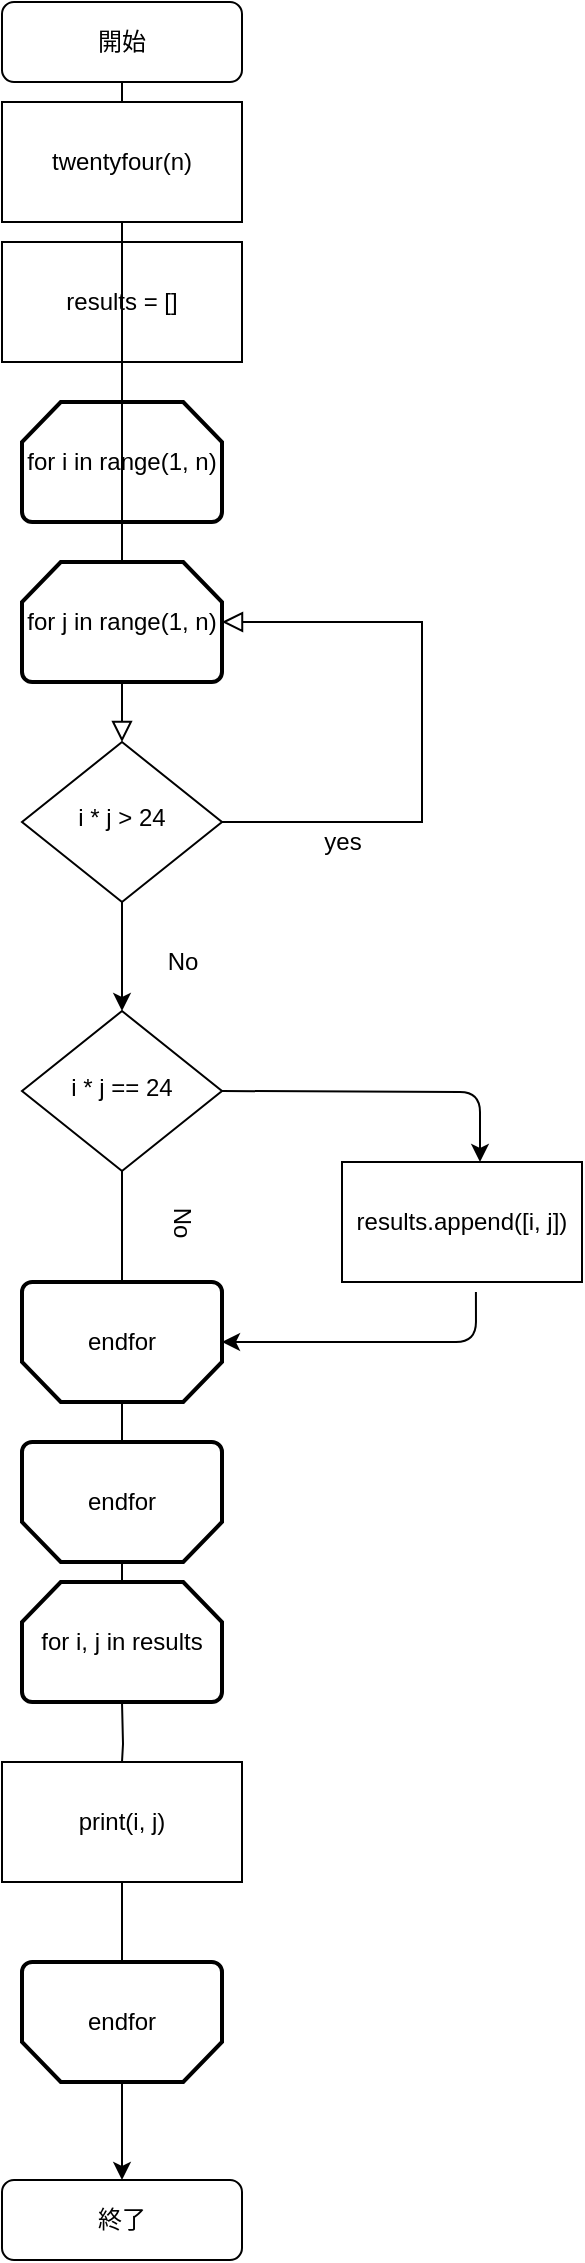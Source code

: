 <mxfile version="14.6.3" type="onedrive"><diagram id="C5RBs43oDa-KdzZeNtuy" name="Page-1"><mxGraphModel dx="475" dy="760" grid="1" gridSize="10" guides="1" tooltips="1" connect="1" arrows="1" fold="1" page="1" pageScale="1" pageWidth="827" pageHeight="1169" math="0" shadow="0"><root><mxCell id="WIyWlLk6GJQsqaUBKTNV-0"/><mxCell id="WIyWlLk6GJQsqaUBKTNV-1" parent="WIyWlLk6GJQsqaUBKTNV-0"/><mxCell id="WIyWlLk6GJQsqaUBKTNV-2" value="" style="rounded=0;html=1;jettySize=auto;orthogonalLoop=1;fontSize=11;endArrow=block;endFill=0;endSize=8;strokeWidth=1;shadow=0;labelBackgroundColor=none;edgeStyle=orthogonalEdgeStyle;startArrow=none;" parent="WIyWlLk6GJQsqaUBKTNV-1" source="OC1DL_-6crA0yj159IgV-9" target="WIyWlLk6GJQsqaUBKTNV-6" edge="1"><mxGeometry relative="1" as="geometry"/></mxCell><mxCell id="WIyWlLk6GJQsqaUBKTNV-3" value="開始" style="rounded=1;whiteSpace=wrap;html=1;fontSize=12;glass=0;strokeWidth=1;shadow=0;" parent="WIyWlLk6GJQsqaUBKTNV-1" vertex="1"><mxGeometry x="160" y="40" width="120" height="40" as="geometry"/></mxCell><mxCell id="WIyWlLk6GJQsqaUBKTNV-4" value="Yes" style="rounded=0;html=1;jettySize=auto;orthogonalLoop=1;fontSize=11;endArrow=block;endFill=0;endSize=8;strokeWidth=1;shadow=0;labelBackgroundColor=none;edgeStyle=orthogonalEdgeStyle;exitX=1;exitY=0.5;exitDx=0;exitDy=0;entryX=1;entryY=0.5;entryDx=0;entryDy=0;entryPerimeter=0;" parent="WIyWlLk6GJQsqaUBKTNV-1" source="WIyWlLk6GJQsqaUBKTNV-6" target="OC1DL_-6crA0yj159IgV-9" edge="1"><mxGeometry x="-1" y="121" relative="1" as="geometry"><mxPoint x="-11" y="-50" as="offset"/><mxPoint x="370" y="470" as="sourcePoint"/><mxPoint x="340" y="340" as="targetPoint"/><Array as="points"><mxPoint x="370" y="450"/><mxPoint x="370" y="350"/></Array></mxGeometry></mxCell><mxCell id="WIyWlLk6GJQsqaUBKTNV-6" value="i * j &amp;gt; 24" style="rhombus;whiteSpace=wrap;html=1;shadow=0;fontFamily=Helvetica;fontSize=12;align=center;strokeWidth=1;spacing=6;spacingTop=-4;" parent="WIyWlLk6GJQsqaUBKTNV-1" vertex="1"><mxGeometry x="170" y="410" width="100" height="80" as="geometry"/></mxCell><mxCell id="WIyWlLk6GJQsqaUBKTNV-10" value="i * j == 24" style="rhombus;whiteSpace=wrap;html=1;shadow=0;fontFamily=Helvetica;fontSize=12;align=center;strokeWidth=1;spacing=6;spacingTop=-4;" parent="WIyWlLk6GJQsqaUBKTNV-1" vertex="1"><mxGeometry x="170" y="544.5" width="100" height="80" as="geometry"/></mxCell><mxCell id="WIyWlLk6GJQsqaUBKTNV-11" value="終了" style="rounded=1;whiteSpace=wrap;html=1;fontSize=12;glass=0;strokeWidth=1;shadow=0;" parent="WIyWlLk6GJQsqaUBKTNV-1" vertex="1"><mxGeometry x="160" y="1129" width="120" height="40" as="geometry"/></mxCell><mxCell id="OC1DL_-6crA0yj159IgV-0" value="results = []" style="rounded=0;whiteSpace=wrap;html=1;" vertex="1" parent="WIyWlLk6GJQsqaUBKTNV-1"><mxGeometry x="160" y="160" width="120" height="60" as="geometry"/></mxCell><mxCell id="OC1DL_-6crA0yj159IgV-3" value="for i in range(1, n)" style="strokeWidth=2;html=1;shape=mxgraph.flowchart.loop_limit;whiteSpace=wrap;" vertex="1" parent="WIyWlLk6GJQsqaUBKTNV-1"><mxGeometry x="170" y="240" width="100" height="60" as="geometry"/></mxCell><mxCell id="OC1DL_-6crA0yj159IgV-6" value="" style="rounded=0;html=1;jettySize=auto;orthogonalLoop=1;fontSize=11;endArrow=none;endFill=0;endSize=8;strokeWidth=1;shadow=0;labelBackgroundColor=none;edgeStyle=orthogonalEdgeStyle;" edge="1" parent="WIyWlLk6GJQsqaUBKTNV-1" source="WIyWlLk6GJQsqaUBKTNV-10"><mxGeometry x="0.333" y="20" relative="1" as="geometry"><mxPoint as="offset"/><mxPoint x="220" y="750" as="sourcePoint"/><mxPoint x="220" y="840" as="targetPoint"/></mxGeometry></mxCell><mxCell id="OC1DL_-6crA0yj159IgV-7" value="endfor" style="strokeWidth=2;html=1;shape=mxgraph.flowchart.loop_limit;whiteSpace=wrap;direction=west;" vertex="1" parent="WIyWlLk6GJQsqaUBKTNV-1"><mxGeometry x="170" y="760" width="100" height="60" as="geometry"/></mxCell><mxCell id="OC1DL_-6crA0yj159IgV-10" value="endfor" style="strokeWidth=2;html=1;shape=mxgraph.flowchart.loop_limit;whiteSpace=wrap;direction=west;" vertex="1" parent="WIyWlLk6GJQsqaUBKTNV-1"><mxGeometry x="170" y="680" width="100" height="60" as="geometry"/></mxCell><mxCell id="OC1DL_-6crA0yj159IgV-9" value="for j in range(1, n)" style="strokeWidth=2;html=1;shape=mxgraph.flowchart.loop_limit;whiteSpace=wrap;" vertex="1" parent="WIyWlLk6GJQsqaUBKTNV-1"><mxGeometry x="170" y="320" width="100" height="60" as="geometry"/></mxCell><mxCell id="OC1DL_-6crA0yj159IgV-11" value="" style="rounded=0;html=1;jettySize=auto;orthogonalLoop=1;fontSize=11;endArrow=none;endFill=0;endSize=8;strokeWidth=1;shadow=0;labelBackgroundColor=none;edgeStyle=orthogonalEdgeStyle;" edge="1" parent="WIyWlLk6GJQsqaUBKTNV-1" source="WIyWlLk6GJQsqaUBKTNV-3" target="OC1DL_-6crA0yj159IgV-9"><mxGeometry relative="1" as="geometry"><mxPoint x="220" y="120" as="sourcePoint"/><mxPoint x="220" y="410" as="targetPoint"/><Array as="points"><mxPoint x="220" y="200"/><mxPoint x="220" y="200"/></Array></mxGeometry></mxCell><mxCell id="OC1DL_-6crA0yj159IgV-12" value="yes" style="text;html=1;align=center;verticalAlign=middle;resizable=0;points=[];autosize=1;strokeColor=none;" vertex="1" parent="WIyWlLk6GJQsqaUBKTNV-1"><mxGeometry x="315" y="450" width="30" height="20" as="geometry"/></mxCell><mxCell id="OC1DL_-6crA0yj159IgV-14" value="" style="endArrow=classic;html=1;exitX=0.5;exitY=1;exitDx=0;exitDy=0;entryX=0.5;entryY=0;entryDx=0;entryDy=0;" edge="1" parent="WIyWlLk6GJQsqaUBKTNV-1" source="WIyWlLk6GJQsqaUBKTNV-6" target="WIyWlLk6GJQsqaUBKTNV-10"><mxGeometry width="50" height="50" relative="1" as="geometry"><mxPoint x="210" y="560" as="sourcePoint"/><mxPoint x="260" y="510" as="targetPoint"/></mxGeometry></mxCell><mxCell id="OC1DL_-6crA0yj159IgV-15" value="No" style="text;html=1;align=center;verticalAlign=middle;resizable=0;points=[];autosize=1;strokeColor=none;" vertex="1" parent="WIyWlLk6GJQsqaUBKTNV-1"><mxGeometry x="235" y="510" width="30" height="20" as="geometry"/></mxCell><mxCell id="OC1DL_-6crA0yj159IgV-16" value="No" style="text;html=1;align=center;verticalAlign=middle;resizable=0;points=[];autosize=1;strokeColor=none;rotation=90;" vertex="1" parent="WIyWlLk6GJQsqaUBKTNV-1"><mxGeometry x="235" y="640" width="30" height="20" as="geometry"/></mxCell><mxCell id="OC1DL_-6crA0yj159IgV-17" value="" style="endArrow=classic;html=1;exitX=1;exitY=0.5;exitDx=0;exitDy=0;entryX=0.575;entryY=0;entryDx=0;entryDy=0;entryPerimeter=0;" edge="1" parent="WIyWlLk6GJQsqaUBKTNV-1" source="WIyWlLk6GJQsqaUBKTNV-10" target="OC1DL_-6crA0yj159IgV-18"><mxGeometry width="50" height="50" relative="1" as="geometry"><mxPoint x="300" y="610" as="sourcePoint"/><mxPoint x="370" y="585" as="targetPoint"/><Array as="points"><mxPoint x="399" y="585"/></Array></mxGeometry></mxCell><mxCell id="OC1DL_-6crA0yj159IgV-18" value="results.append([i, j])" style="rounded=0;whiteSpace=wrap;html=1;" vertex="1" parent="WIyWlLk6GJQsqaUBKTNV-1"><mxGeometry x="330" y="620" width="120" height="60" as="geometry"/></mxCell><mxCell id="OC1DL_-6crA0yj159IgV-19" value="" style="endArrow=classic;html=1;exitX=0.558;exitY=1.083;exitDx=0;exitDy=0;exitPerimeter=0;entryX=0;entryY=0.5;entryDx=0;entryDy=0;entryPerimeter=0;" edge="1" parent="WIyWlLk6GJQsqaUBKTNV-1" source="OC1DL_-6crA0yj159IgV-18" target="OC1DL_-6crA0yj159IgV-10"><mxGeometry width="50" height="50" relative="1" as="geometry"><mxPoint x="300" y="780" as="sourcePoint"/><mxPoint x="350" y="730" as="targetPoint"/><Array as="points"><mxPoint x="397" y="710"/></Array></mxGeometry></mxCell><mxCell id="OC1DL_-6crA0yj159IgV-20" value="for i, j in results" style="strokeWidth=2;html=1;shape=mxgraph.flowchart.loop_limit;whiteSpace=wrap;" vertex="1" parent="WIyWlLk6GJQsqaUBKTNV-1"><mxGeometry x="170" y="830" width="100" height="60" as="geometry"/></mxCell><mxCell id="OC1DL_-6crA0yj159IgV-21" value="endfor" style="strokeWidth=2;html=1;shape=mxgraph.flowchart.loop_limit;whiteSpace=wrap;direction=west;" vertex="1" parent="WIyWlLk6GJQsqaUBKTNV-1"><mxGeometry x="170" y="1020" width="100" height="60" as="geometry"/></mxCell><mxCell id="OC1DL_-6crA0yj159IgV-22" value="" style="rounded=0;html=1;jettySize=auto;orthogonalLoop=1;fontSize=11;endArrow=none;endFill=0;endSize=8;strokeWidth=1;shadow=0;labelBackgroundColor=none;edgeStyle=orthogonalEdgeStyle;startArrow=none;" edge="1" parent="WIyWlLk6GJQsqaUBKTNV-1" source="OC1DL_-6crA0yj159IgV-24" target="OC1DL_-6crA0yj159IgV-21"><mxGeometry x="0.333" y="20" relative="1" as="geometry"><mxPoint as="offset"/><mxPoint x="220" y="890" as="sourcePoint"/><mxPoint x="220" y="1129" as="targetPoint"/></mxGeometry></mxCell><mxCell id="OC1DL_-6crA0yj159IgV-23" value="" style="endArrow=classic;html=1;exitX=0.5;exitY=0;exitDx=0;exitDy=0;exitPerimeter=0;entryX=0.5;entryY=0;entryDx=0;entryDy=0;" edge="1" parent="WIyWlLk6GJQsqaUBKTNV-1" source="OC1DL_-6crA0yj159IgV-21" target="WIyWlLk6GJQsqaUBKTNV-11"><mxGeometry width="50" height="50" relative="1" as="geometry"><mxPoint x="280" y="1140" as="sourcePoint"/><mxPoint x="330" y="1090" as="targetPoint"/></mxGeometry></mxCell><mxCell id="OC1DL_-6crA0yj159IgV-24" value="print(i, j)" style="rounded=0;whiteSpace=wrap;html=1;" vertex="1" parent="WIyWlLk6GJQsqaUBKTNV-1"><mxGeometry x="160" y="920" width="120" height="60" as="geometry"/></mxCell><mxCell id="OC1DL_-6crA0yj159IgV-25" value="" style="rounded=0;html=1;jettySize=auto;orthogonalLoop=1;fontSize=11;endArrow=none;endFill=0;endSize=8;strokeWidth=1;shadow=0;labelBackgroundColor=none;edgeStyle=orthogonalEdgeStyle;startArrow=none;" edge="1" parent="WIyWlLk6GJQsqaUBKTNV-1" target="OC1DL_-6crA0yj159IgV-24"><mxGeometry x="0.333" y="20" relative="1" as="geometry"><mxPoint as="offset"/><mxPoint x="220" y="890" as="sourcePoint"/><mxPoint x="220" y="1040" as="targetPoint"/></mxGeometry></mxCell><mxCell id="OC1DL_-6crA0yj159IgV-26" value="twentyfour(n)" style="rounded=0;whiteSpace=wrap;html=1;" vertex="1" parent="WIyWlLk6GJQsqaUBKTNV-1"><mxGeometry x="160" y="90" width="120" height="60" as="geometry"/></mxCell></root></mxGraphModel></diagram></mxfile>